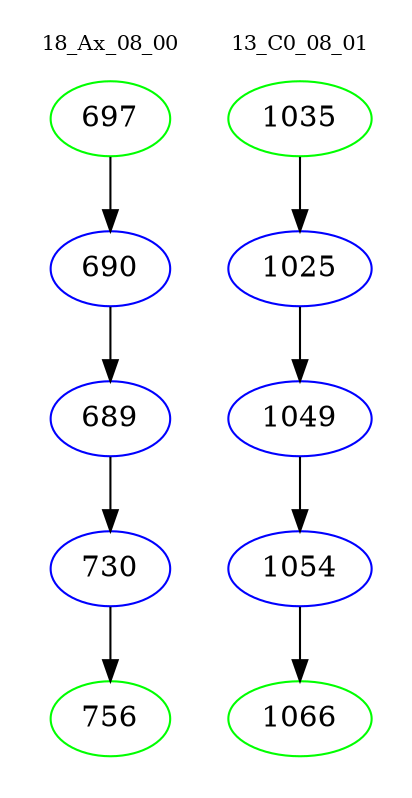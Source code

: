 digraph{
subgraph cluster_0 {
color = white
label = "18_Ax_08_00";
fontsize=10;
T0_697 [label="697", color="green"]
T0_697 -> T0_690 [color="black"]
T0_690 [label="690", color="blue"]
T0_690 -> T0_689 [color="black"]
T0_689 [label="689", color="blue"]
T0_689 -> T0_730 [color="black"]
T0_730 [label="730", color="blue"]
T0_730 -> T0_756 [color="black"]
T0_756 [label="756", color="green"]
}
subgraph cluster_1 {
color = white
label = "13_C0_08_01";
fontsize=10;
T1_1035 [label="1035", color="green"]
T1_1035 -> T1_1025 [color="black"]
T1_1025 [label="1025", color="blue"]
T1_1025 -> T1_1049 [color="black"]
T1_1049 [label="1049", color="blue"]
T1_1049 -> T1_1054 [color="black"]
T1_1054 [label="1054", color="blue"]
T1_1054 -> T1_1066 [color="black"]
T1_1066 [label="1066", color="green"]
}
}
